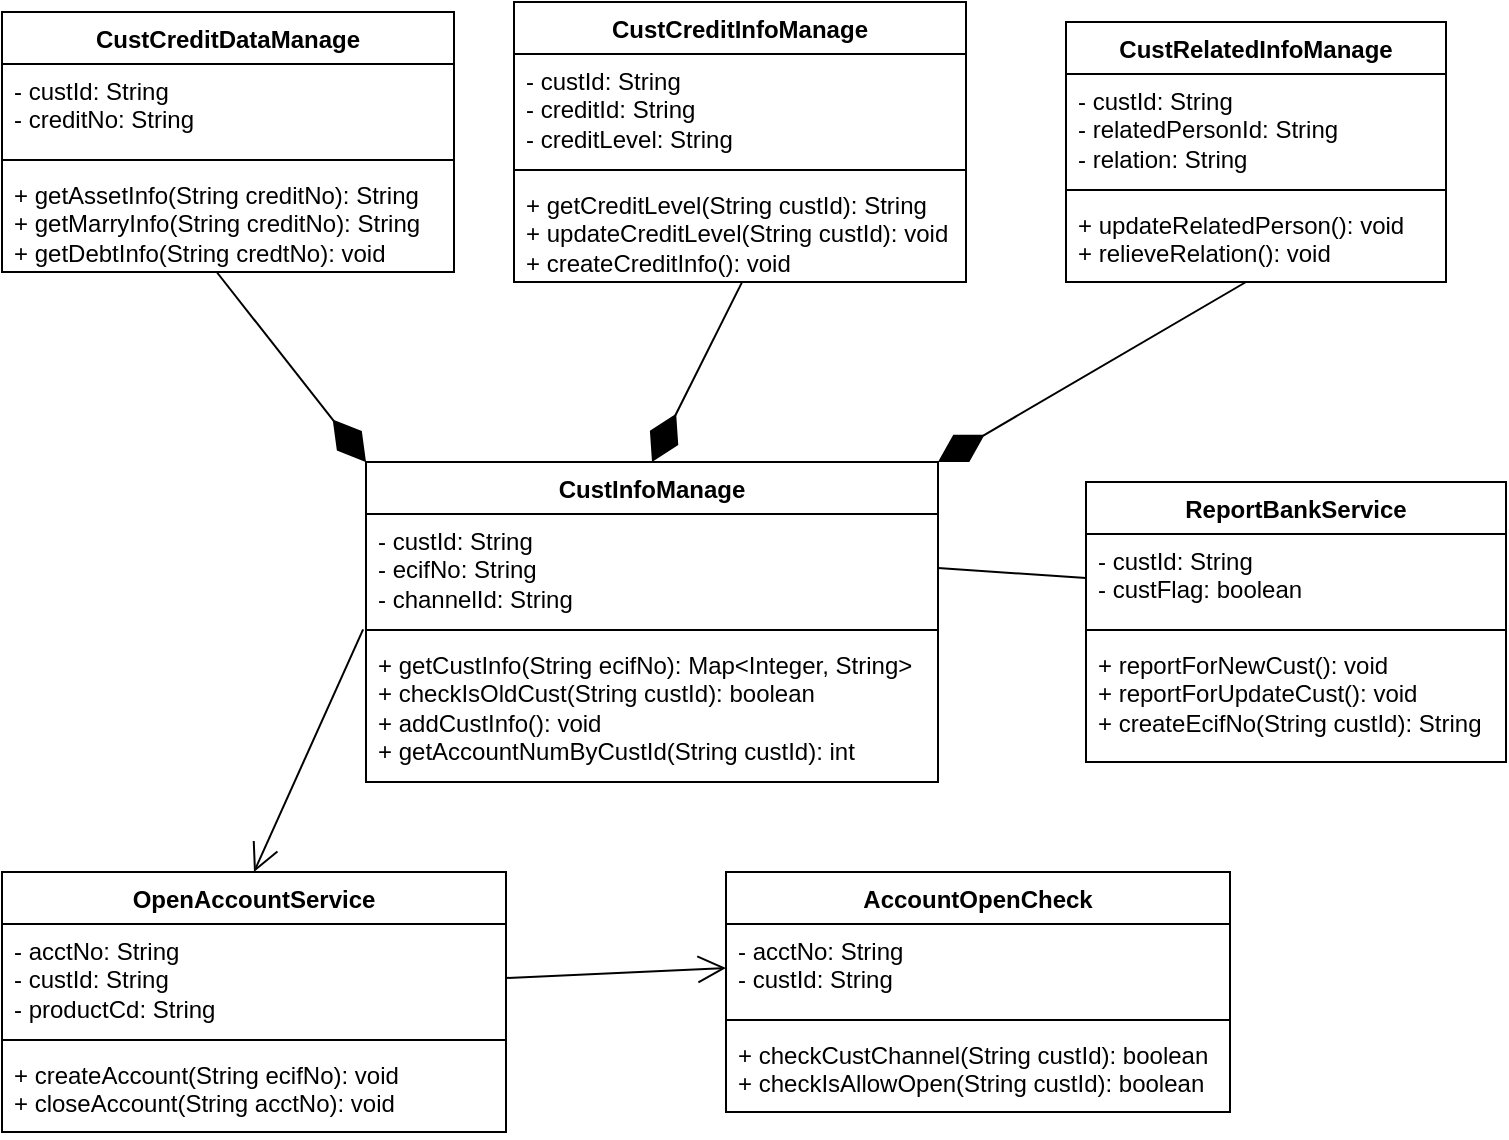 <mxfile version="21.6.5" type="github">
  <diagram id="C5RBs43oDa-KdzZeNtuy" name="Page-1">
    <mxGraphModel dx="1166" dy="775" grid="1" gridSize="10" guides="1" tooltips="1" connect="1" arrows="1" fold="1" page="1" pageScale="1" pageWidth="827" pageHeight="1169" math="0" shadow="0">
      <root>
        <mxCell id="WIyWlLk6GJQsqaUBKTNV-0" />
        <mxCell id="WIyWlLk6GJQsqaUBKTNV-1" parent="WIyWlLk6GJQsqaUBKTNV-0" />
        <mxCell id="JPXvTSORxzWnUjppaz0d-0" value="CustInfoManage" style="swimlane;fontStyle=1;align=center;verticalAlign=top;childLayout=stackLayout;horizontal=1;startSize=26;horizontalStack=0;resizeParent=1;resizeParentMax=0;resizeLast=0;collapsible=1;marginBottom=0;whiteSpace=wrap;html=1;" parent="WIyWlLk6GJQsqaUBKTNV-1" vertex="1">
          <mxGeometry x="210" y="320" width="286" height="160" as="geometry" />
        </mxCell>
        <mxCell id="JPXvTSORxzWnUjppaz0d-1" value="- custId: String&lt;br&gt;- ecifNo: String&lt;br&gt;- channelId: String" style="text;strokeColor=none;fillColor=none;align=left;verticalAlign=top;spacingLeft=4;spacingRight=4;overflow=hidden;rotatable=0;points=[[0,0.5],[1,0.5]];portConstraint=eastwest;whiteSpace=wrap;html=1;" parent="JPXvTSORxzWnUjppaz0d-0" vertex="1">
          <mxGeometry y="26" width="286" height="54" as="geometry" />
        </mxCell>
        <mxCell id="JPXvTSORxzWnUjppaz0d-2" value="" style="line;strokeWidth=1;fillColor=none;align=left;verticalAlign=middle;spacingTop=-1;spacingLeft=3;spacingRight=3;rotatable=0;labelPosition=right;points=[];portConstraint=eastwest;strokeColor=inherit;" parent="JPXvTSORxzWnUjppaz0d-0" vertex="1">
          <mxGeometry y="80" width="286" height="8" as="geometry" />
        </mxCell>
        <mxCell id="JPXvTSORxzWnUjppaz0d-3" value="+ getCustInfo(String ecifNo): Map&amp;lt;Integer, String&amp;gt;&lt;br&gt;+ checkIsOldCust(String custId): boolean&lt;br&gt;+ addCustInfo(): void&lt;br&gt;+ getAccountNumByCustId(String custId): int" style="text;strokeColor=none;fillColor=none;align=left;verticalAlign=top;spacingLeft=4;spacingRight=4;overflow=hidden;rotatable=0;points=[[0,0.5],[1,0.5]];portConstraint=eastwest;whiteSpace=wrap;html=1;" parent="JPXvTSORxzWnUjppaz0d-0" vertex="1">
          <mxGeometry y="88" width="286" height="72" as="geometry" />
        </mxCell>
        <mxCell id="9bOCLUyIO7LpmUojsbxt-0" value="CustCreditInfoManage" style="swimlane;fontStyle=1;align=center;verticalAlign=top;childLayout=stackLayout;horizontal=1;startSize=26;horizontalStack=0;resizeParent=1;resizeParentMax=0;resizeLast=0;collapsible=1;marginBottom=0;whiteSpace=wrap;html=1;" parent="WIyWlLk6GJQsqaUBKTNV-1" vertex="1">
          <mxGeometry x="284" y="90" width="226" height="140" as="geometry" />
        </mxCell>
        <mxCell id="9bOCLUyIO7LpmUojsbxt-1" value="- custId: String&lt;br&gt;- creditId: String&lt;br&gt;- creditLevel: String" style="text;strokeColor=none;fillColor=none;align=left;verticalAlign=top;spacingLeft=4;spacingRight=4;overflow=hidden;rotatable=0;points=[[0,0.5],[1,0.5]];portConstraint=eastwest;whiteSpace=wrap;html=1;" parent="9bOCLUyIO7LpmUojsbxt-0" vertex="1">
          <mxGeometry y="26" width="226" height="54" as="geometry" />
        </mxCell>
        <mxCell id="9bOCLUyIO7LpmUojsbxt-2" value="" style="line;strokeWidth=1;fillColor=none;align=left;verticalAlign=middle;spacingTop=-1;spacingLeft=3;spacingRight=3;rotatable=0;labelPosition=right;points=[];portConstraint=eastwest;strokeColor=inherit;" parent="9bOCLUyIO7LpmUojsbxt-0" vertex="1">
          <mxGeometry y="80" width="226" height="8" as="geometry" />
        </mxCell>
        <mxCell id="9bOCLUyIO7LpmUojsbxt-3" value="+ getCreditLevel(String custId): String&lt;br&gt;+ updateCreditLevel(String custId): void&lt;br&gt;+ createCreditInfo(): void" style="text;strokeColor=none;fillColor=none;align=left;verticalAlign=top;spacingLeft=4;spacingRight=4;overflow=hidden;rotatable=0;points=[[0,0.5],[1,0.5]];portConstraint=eastwest;whiteSpace=wrap;html=1;" parent="9bOCLUyIO7LpmUojsbxt-0" vertex="1">
          <mxGeometry y="88" width="226" height="52" as="geometry" />
        </mxCell>
        <mxCell id="9bOCLUyIO7LpmUojsbxt-4" value="" style="endArrow=diamondThin;endFill=1;endSize=24;html=1;rounded=0;entryX=0.5;entryY=0;entryDx=0;entryDy=0;exitX=0.504;exitY=1.006;exitDx=0;exitDy=0;exitPerimeter=0;" parent="WIyWlLk6GJQsqaUBKTNV-1" source="9bOCLUyIO7LpmUojsbxt-3" target="JPXvTSORxzWnUjppaz0d-0" edge="1">
          <mxGeometry width="160" relative="1" as="geometry">
            <mxPoint x="400" y="230" as="sourcePoint" />
            <mxPoint x="470" y="280" as="targetPoint" />
          </mxGeometry>
        </mxCell>
        <mxCell id="9bOCLUyIO7LpmUojsbxt-6" value="CustCreditDataManage" style="swimlane;fontStyle=1;align=center;verticalAlign=top;childLayout=stackLayout;horizontal=1;startSize=26;horizontalStack=0;resizeParent=1;resizeParentMax=0;resizeLast=0;collapsible=1;marginBottom=0;whiteSpace=wrap;html=1;" parent="WIyWlLk6GJQsqaUBKTNV-1" vertex="1">
          <mxGeometry x="28" y="95" width="226" height="130" as="geometry" />
        </mxCell>
        <mxCell id="9bOCLUyIO7LpmUojsbxt-7" value="- custId: String&lt;br&gt;- creditNo: String" style="text;strokeColor=none;fillColor=none;align=left;verticalAlign=top;spacingLeft=4;spacingRight=4;overflow=hidden;rotatable=0;points=[[0,0.5],[1,0.5]];portConstraint=eastwest;whiteSpace=wrap;html=1;" parent="9bOCLUyIO7LpmUojsbxt-6" vertex="1">
          <mxGeometry y="26" width="226" height="44" as="geometry" />
        </mxCell>
        <mxCell id="9bOCLUyIO7LpmUojsbxt-8" value="" style="line;strokeWidth=1;fillColor=none;align=left;verticalAlign=middle;spacingTop=-1;spacingLeft=3;spacingRight=3;rotatable=0;labelPosition=right;points=[];portConstraint=eastwest;strokeColor=inherit;" parent="9bOCLUyIO7LpmUojsbxt-6" vertex="1">
          <mxGeometry y="70" width="226" height="8" as="geometry" />
        </mxCell>
        <mxCell id="9bOCLUyIO7LpmUojsbxt-9" value="+ getAssetInfo(String creditNo): String&lt;br&gt;+ getMarryInfo(String creditNo): String&lt;br&gt;+ getDebtInfo(String credtNo): void" style="text;strokeColor=none;fillColor=none;align=left;verticalAlign=top;spacingLeft=4;spacingRight=4;overflow=hidden;rotatable=0;points=[[0,0.5],[1,0.5]];portConstraint=eastwest;whiteSpace=wrap;html=1;" parent="9bOCLUyIO7LpmUojsbxt-6" vertex="1">
          <mxGeometry y="78" width="226" height="52" as="geometry" />
        </mxCell>
        <mxCell id="9bOCLUyIO7LpmUojsbxt-10" value="" style="endArrow=diamondThin;endFill=1;endSize=24;html=1;rounded=0;exitX=0.475;exitY=1;exitDx=0;exitDy=0;exitPerimeter=0;entryX=0;entryY=0;entryDx=0;entryDy=0;" parent="WIyWlLk6GJQsqaUBKTNV-1" source="9bOCLUyIO7LpmUojsbxt-9" target="JPXvTSORxzWnUjppaz0d-0" edge="1">
          <mxGeometry width="160" relative="1" as="geometry">
            <mxPoint x="60" y="280" as="sourcePoint" />
            <mxPoint x="220" y="280" as="targetPoint" />
          </mxGeometry>
        </mxCell>
        <mxCell id="9bOCLUyIO7LpmUojsbxt-11" value="CustRelatedInfoManage" style="swimlane;fontStyle=1;align=center;verticalAlign=top;childLayout=stackLayout;horizontal=1;startSize=26;horizontalStack=0;resizeParent=1;resizeParentMax=0;resizeLast=0;collapsible=1;marginBottom=0;whiteSpace=wrap;html=1;" parent="WIyWlLk6GJQsqaUBKTNV-1" vertex="1">
          <mxGeometry x="560" y="100" width="190" height="130" as="geometry" />
        </mxCell>
        <mxCell id="9bOCLUyIO7LpmUojsbxt-12" value="- custId: String&lt;br&gt;- relatedPersonId: String&lt;br&gt;- relation: String" style="text;strokeColor=none;fillColor=none;align=left;verticalAlign=top;spacingLeft=4;spacingRight=4;overflow=hidden;rotatable=0;points=[[0,0.5],[1,0.5]];portConstraint=eastwest;whiteSpace=wrap;html=1;" parent="9bOCLUyIO7LpmUojsbxt-11" vertex="1">
          <mxGeometry y="26" width="190" height="54" as="geometry" />
        </mxCell>
        <mxCell id="9bOCLUyIO7LpmUojsbxt-13" value="" style="line;strokeWidth=1;fillColor=none;align=left;verticalAlign=middle;spacingTop=-1;spacingLeft=3;spacingRight=3;rotatable=0;labelPosition=right;points=[];portConstraint=eastwest;strokeColor=inherit;" parent="9bOCLUyIO7LpmUojsbxt-11" vertex="1">
          <mxGeometry y="80" width="190" height="8" as="geometry" />
        </mxCell>
        <mxCell id="9bOCLUyIO7LpmUojsbxt-14" value="+ updateRelatedPerson(): void&lt;br&gt;+ relieveRelation(): void" style="text;strokeColor=none;fillColor=none;align=left;verticalAlign=top;spacingLeft=4;spacingRight=4;overflow=hidden;rotatable=0;points=[[0,0.5],[1,0.5]];portConstraint=eastwest;whiteSpace=wrap;html=1;" parent="9bOCLUyIO7LpmUojsbxt-11" vertex="1">
          <mxGeometry y="88" width="190" height="42" as="geometry" />
        </mxCell>
        <mxCell id="9bOCLUyIO7LpmUojsbxt-15" value="" style="endArrow=diamondThin;endFill=1;endSize=24;html=1;rounded=0;entryX=1;entryY=0;entryDx=0;entryDy=0;" parent="WIyWlLk6GJQsqaUBKTNV-1" edge="1" target="JPXvTSORxzWnUjppaz0d-0">
          <mxGeometry width="160" relative="1" as="geometry">
            <mxPoint x="650" y="230" as="sourcePoint" />
            <mxPoint x="540" y="320" as="targetPoint" />
          </mxGeometry>
        </mxCell>
        <mxCell id="0jc5ZxIVJfhT72apnX45-2" value="ReportBankService" style="swimlane;fontStyle=1;align=center;verticalAlign=top;childLayout=stackLayout;horizontal=1;startSize=26;horizontalStack=0;resizeParent=1;resizeParentMax=0;resizeLast=0;collapsible=1;marginBottom=0;whiteSpace=wrap;html=1;" vertex="1" parent="WIyWlLk6GJQsqaUBKTNV-1">
          <mxGeometry x="570" y="330" width="210" height="140" as="geometry" />
        </mxCell>
        <mxCell id="0jc5ZxIVJfhT72apnX45-3" value="- custId: String&lt;br&gt;- custFlag: boolean" style="text;strokeColor=none;fillColor=none;align=left;verticalAlign=top;spacingLeft=4;spacingRight=4;overflow=hidden;rotatable=0;points=[[0,0.5],[1,0.5]];portConstraint=eastwest;whiteSpace=wrap;html=1;" vertex="1" parent="0jc5ZxIVJfhT72apnX45-2">
          <mxGeometry y="26" width="210" height="44" as="geometry" />
        </mxCell>
        <mxCell id="0jc5ZxIVJfhT72apnX45-4" value="" style="line;strokeWidth=1;fillColor=none;align=left;verticalAlign=middle;spacingTop=-1;spacingLeft=3;spacingRight=3;rotatable=0;labelPosition=right;points=[];portConstraint=eastwest;strokeColor=inherit;" vertex="1" parent="0jc5ZxIVJfhT72apnX45-2">
          <mxGeometry y="70" width="210" height="8" as="geometry" />
        </mxCell>
        <mxCell id="0jc5ZxIVJfhT72apnX45-5" value="+ reportForNewCust(): void&lt;br&gt;+ reportForUpdateCust(): void&lt;br&gt;+ createEcifNo(String custId): String" style="text;strokeColor=none;fillColor=none;align=left;verticalAlign=top;spacingLeft=4;spacingRight=4;overflow=hidden;rotatable=0;points=[[0,0.5],[1,0.5]];portConstraint=eastwest;whiteSpace=wrap;html=1;" vertex="1" parent="0jc5ZxIVJfhT72apnX45-2">
          <mxGeometry y="78" width="210" height="62" as="geometry" />
        </mxCell>
        <mxCell id="0jc5ZxIVJfhT72apnX45-8" value="OpenAccountService" style="swimlane;fontStyle=1;align=center;verticalAlign=top;childLayout=stackLayout;horizontal=1;startSize=26;horizontalStack=0;resizeParent=1;resizeParentMax=0;resizeLast=0;collapsible=1;marginBottom=0;whiteSpace=wrap;html=1;" vertex="1" parent="WIyWlLk6GJQsqaUBKTNV-1">
          <mxGeometry x="28" y="525" width="252" height="130" as="geometry" />
        </mxCell>
        <mxCell id="0jc5ZxIVJfhT72apnX45-9" value="- acctNo: String&lt;br&gt;- custId: String&lt;br&gt;- productCd: String" style="text;strokeColor=none;fillColor=none;align=left;verticalAlign=top;spacingLeft=4;spacingRight=4;overflow=hidden;rotatable=0;points=[[0,0.5],[1,0.5]];portConstraint=eastwest;whiteSpace=wrap;html=1;" vertex="1" parent="0jc5ZxIVJfhT72apnX45-8">
          <mxGeometry y="26" width="252" height="54" as="geometry" />
        </mxCell>
        <mxCell id="0jc5ZxIVJfhT72apnX45-10" value="" style="line;strokeWidth=1;fillColor=none;align=left;verticalAlign=middle;spacingTop=-1;spacingLeft=3;spacingRight=3;rotatable=0;labelPosition=right;points=[];portConstraint=eastwest;strokeColor=inherit;" vertex="1" parent="0jc5ZxIVJfhT72apnX45-8">
          <mxGeometry y="80" width="252" height="8" as="geometry" />
        </mxCell>
        <mxCell id="0jc5ZxIVJfhT72apnX45-11" value="+ createAccount(String ecifNo): void&lt;br&gt;+ closeAccount(String acctNo): void" style="text;strokeColor=none;fillColor=none;align=left;verticalAlign=top;spacingLeft=4;spacingRight=4;overflow=hidden;rotatable=0;points=[[0,0.5],[1,0.5]];portConstraint=eastwest;whiteSpace=wrap;html=1;" vertex="1" parent="0jc5ZxIVJfhT72apnX45-8">
          <mxGeometry y="88" width="252" height="42" as="geometry" />
        </mxCell>
        <mxCell id="0jc5ZxIVJfhT72apnX45-12" value="" style="endArrow=open;endFill=1;endSize=12;html=1;rounded=0;entryX=0.5;entryY=0;entryDx=0;entryDy=0;exitX=-0.005;exitY=0.458;exitDx=0;exitDy=0;exitPerimeter=0;" edge="1" parent="WIyWlLk6GJQsqaUBKTNV-1" source="JPXvTSORxzWnUjppaz0d-2" target="0jc5ZxIVJfhT72apnX45-8">
          <mxGeometry width="160" relative="1" as="geometry">
            <mxPoint x="130" y="420" as="sourcePoint" />
            <mxPoint x="70" y="470" as="targetPoint" />
          </mxGeometry>
        </mxCell>
        <mxCell id="0jc5ZxIVJfhT72apnX45-15" value="" style="endArrow=none;endFill=0;endSize=12;html=1;rounded=0;entryX=1;entryY=0.5;entryDx=0;entryDy=0;exitX=0;exitY=0.5;exitDx=0;exitDy=0;" edge="1" parent="WIyWlLk6GJQsqaUBKTNV-1" source="0jc5ZxIVJfhT72apnX45-3" target="JPXvTSORxzWnUjppaz0d-1">
          <mxGeometry width="160" relative="1" as="geometry">
            <mxPoint x="620" y="480" as="sourcePoint" />
            <mxPoint x="522" y="599" as="targetPoint" />
          </mxGeometry>
        </mxCell>
        <mxCell id="0jc5ZxIVJfhT72apnX45-16" value="AccountOpenCheck" style="swimlane;fontStyle=1;align=center;verticalAlign=top;childLayout=stackLayout;horizontal=1;startSize=26;horizontalStack=0;resizeParent=1;resizeParentMax=0;resizeLast=0;collapsible=1;marginBottom=0;whiteSpace=wrap;html=1;" vertex="1" parent="WIyWlLk6GJQsqaUBKTNV-1">
          <mxGeometry x="390" y="525" width="252" height="120" as="geometry" />
        </mxCell>
        <mxCell id="0jc5ZxIVJfhT72apnX45-17" value="- acctNo: String&lt;br&gt;- custId: String" style="text;strokeColor=none;fillColor=none;align=left;verticalAlign=top;spacingLeft=4;spacingRight=4;overflow=hidden;rotatable=0;points=[[0,0.5],[1,0.5]];portConstraint=eastwest;whiteSpace=wrap;html=1;" vertex="1" parent="0jc5ZxIVJfhT72apnX45-16">
          <mxGeometry y="26" width="252" height="44" as="geometry" />
        </mxCell>
        <mxCell id="0jc5ZxIVJfhT72apnX45-18" value="" style="line;strokeWidth=1;fillColor=none;align=left;verticalAlign=middle;spacingTop=-1;spacingLeft=3;spacingRight=3;rotatable=0;labelPosition=right;points=[];portConstraint=eastwest;strokeColor=inherit;" vertex="1" parent="0jc5ZxIVJfhT72apnX45-16">
          <mxGeometry y="70" width="252" height="8" as="geometry" />
        </mxCell>
        <mxCell id="0jc5ZxIVJfhT72apnX45-19" value="+ checkCustChannel(String custId): boolean&lt;br&gt;+ checkIsAllowOpen(String custId): boolean" style="text;strokeColor=none;fillColor=none;align=left;verticalAlign=top;spacingLeft=4;spacingRight=4;overflow=hidden;rotatable=0;points=[[0,0.5],[1,0.5]];portConstraint=eastwest;whiteSpace=wrap;html=1;" vertex="1" parent="0jc5ZxIVJfhT72apnX45-16">
          <mxGeometry y="78" width="252" height="42" as="geometry" />
        </mxCell>
        <mxCell id="0jc5ZxIVJfhT72apnX45-20" value="" style="endArrow=open;endFill=1;endSize=12;html=1;rounded=0;entryX=0;entryY=0.5;entryDx=0;entryDy=0;exitX=1;exitY=0.5;exitDx=0;exitDy=0;" edge="1" parent="WIyWlLk6GJQsqaUBKTNV-1" source="0jc5ZxIVJfhT72apnX45-9" target="0jc5ZxIVJfhT72apnX45-17">
          <mxGeometry width="160" relative="1" as="geometry">
            <mxPoint x="262" y="416" as="sourcePoint" />
            <mxPoint x="164" y="535" as="targetPoint" />
          </mxGeometry>
        </mxCell>
      </root>
    </mxGraphModel>
  </diagram>
</mxfile>
